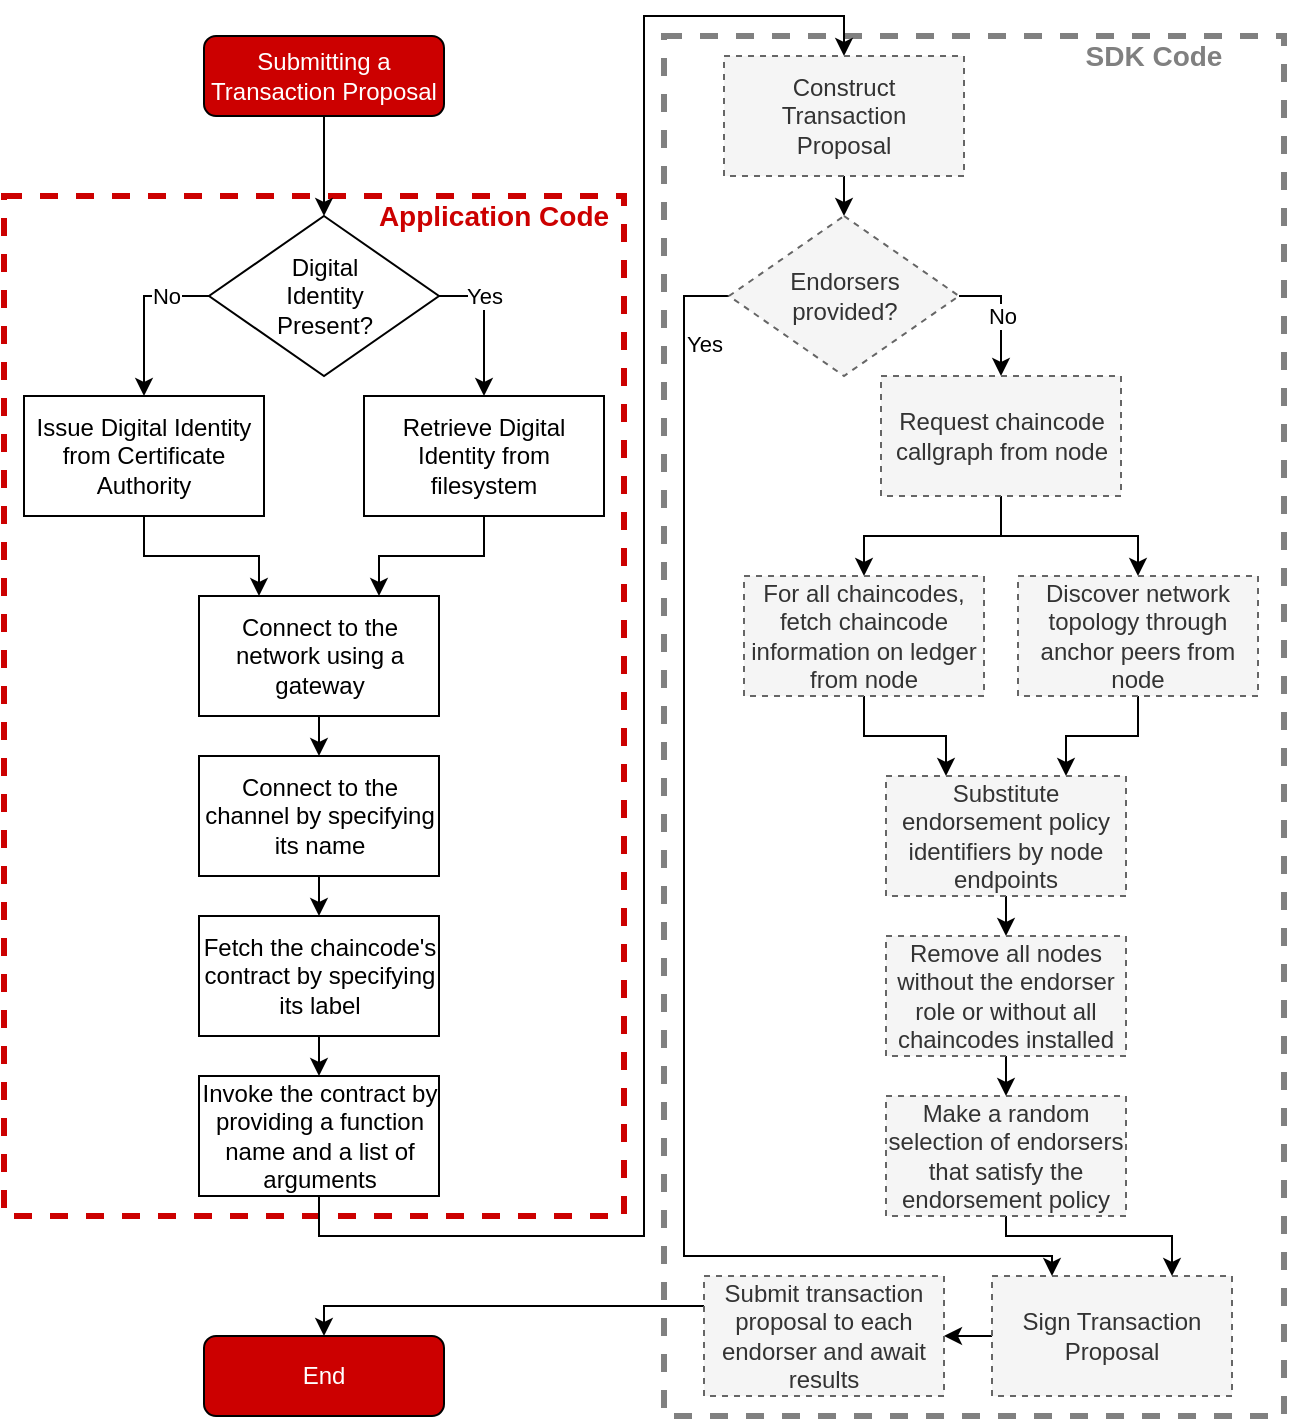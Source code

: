 <mxfile version="14.4.4" type="device"><diagram id="5NKR6qyw2bMe_eVzjQpO" name="Page-1"><mxGraphModel dx="2062" dy="1052" grid="1" gridSize="10" guides="1" tooltips="1" connect="1" arrows="1" fold="1" page="1" pageScale="1" pageWidth="827" pageHeight="1169" math="0" shadow="0"><root><mxCell id="0"/><mxCell id="1" parent="0"/><mxCell id="0O4tCPJ3fvAxVP3oP3BH-48" value="" style="rounded=0;whiteSpace=wrap;html=1;dashed=1;fillColor=none;strokeWidth=3;strokeColor=#808080;" vertex="1" parent="1"><mxGeometry x="370" y="20" width="310" height="690" as="geometry"/></mxCell><mxCell id="0O4tCPJ3fvAxVP3oP3BH-44" value="" style="rounded=0;whiteSpace=wrap;html=1;dashed=1;fillColor=none;strokeColor=#CC0000;strokeWidth=3;" vertex="1" parent="1"><mxGeometry x="40" y="100" width="310" height="510" as="geometry"/></mxCell><mxCell id="0O4tCPJ3fvAxVP3oP3BH-5" style="edgeStyle=orthogonalEdgeStyle;rounded=0;orthogonalLoop=1;jettySize=auto;html=1;exitX=0.5;exitY=1;exitDx=0;exitDy=0;fontColor=#FFFFFF;" edge="1" parent="1" source="0O4tCPJ3fvAxVP3oP3BH-1" target="0O4tCPJ3fvAxVP3oP3BH-4"><mxGeometry relative="1" as="geometry"/></mxCell><mxCell id="0O4tCPJ3fvAxVP3oP3BH-1" value="Submitting a Transaction Proposal" style="rounded=1;whiteSpace=wrap;html=1;fillColor=#CC0000;fontColor=#FFFFFF;" vertex="1" parent="1"><mxGeometry x="140" y="20" width="120" height="40" as="geometry"/></mxCell><mxCell id="0O4tCPJ3fvAxVP3oP3BH-8" value="&lt;font color=&quot;#000000&quot;&gt;No&lt;/font&gt;" style="edgeStyle=orthogonalEdgeStyle;rounded=0;orthogonalLoop=1;jettySize=auto;html=1;exitX=0;exitY=0.5;exitDx=0;exitDy=0;entryX=0.5;entryY=0;entryDx=0;entryDy=0;fontColor=#FFFFFF;" edge="1" parent="1" source="0O4tCPJ3fvAxVP3oP3BH-4" target="0O4tCPJ3fvAxVP3oP3BH-7"><mxGeometry x="-0.455" relative="1" as="geometry"><mxPoint x="1" as="offset"/></mxGeometry></mxCell><mxCell id="0O4tCPJ3fvAxVP3oP3BH-10" value="Yes" style="edgeStyle=orthogonalEdgeStyle;rounded=0;orthogonalLoop=1;jettySize=auto;html=1;exitX=1;exitY=0.5;exitDx=0;exitDy=0;entryX=0.5;entryY=0;entryDx=0;entryDy=0;" edge="1" parent="1" source="0O4tCPJ3fvAxVP3oP3BH-4" target="0O4tCPJ3fvAxVP3oP3BH-9"><mxGeometry x="-0.379" relative="1" as="geometry"><mxPoint as="offset"/></mxGeometry></mxCell><mxCell id="0O4tCPJ3fvAxVP3oP3BH-4" value="Digital&lt;br&gt;Identity&lt;br&gt;Present?" style="rhombus;whiteSpace=wrap;html=1;" vertex="1" parent="1"><mxGeometry x="142.5" y="110" width="115" height="80" as="geometry"/></mxCell><mxCell id="0O4tCPJ3fvAxVP3oP3BH-12" style="edgeStyle=orthogonalEdgeStyle;rounded=0;orthogonalLoop=1;jettySize=auto;html=1;exitX=0.5;exitY=1;exitDx=0;exitDy=0;entryX=0.25;entryY=0;entryDx=0;entryDy=0;fontColor=#FFFFFF;" edge="1" parent="1" source="0O4tCPJ3fvAxVP3oP3BH-7" target="0O4tCPJ3fvAxVP3oP3BH-11"><mxGeometry relative="1" as="geometry"/></mxCell><mxCell id="0O4tCPJ3fvAxVP3oP3BH-7" value="Issue Digital Identity from Certificate Authority" style="rounded=0;whiteSpace=wrap;html=1;" vertex="1" parent="1"><mxGeometry x="50" y="200" width="120" height="60" as="geometry"/></mxCell><mxCell id="0O4tCPJ3fvAxVP3oP3BH-13" style="edgeStyle=orthogonalEdgeStyle;rounded=0;orthogonalLoop=1;jettySize=auto;html=1;exitX=0.5;exitY=1;exitDx=0;exitDy=0;entryX=0.75;entryY=0;entryDx=0;entryDy=0;fontColor=#FFFFFF;" edge="1" parent="1" source="0O4tCPJ3fvAxVP3oP3BH-9" target="0O4tCPJ3fvAxVP3oP3BH-11"><mxGeometry relative="1" as="geometry"/></mxCell><mxCell id="0O4tCPJ3fvAxVP3oP3BH-9" value="Retrieve Digital Identity from filesystem" style="rounded=0;whiteSpace=wrap;html=1;" vertex="1" parent="1"><mxGeometry x="220" y="200" width="120" height="60" as="geometry"/></mxCell><mxCell id="0O4tCPJ3fvAxVP3oP3BH-15" style="edgeStyle=orthogonalEdgeStyle;rounded=0;orthogonalLoop=1;jettySize=auto;html=1;exitX=0.5;exitY=1;exitDx=0;exitDy=0;entryX=0.5;entryY=0;entryDx=0;entryDy=0;fontColor=#FFFFFF;" edge="1" parent="1" source="0O4tCPJ3fvAxVP3oP3BH-11" target="0O4tCPJ3fvAxVP3oP3BH-14"><mxGeometry relative="1" as="geometry"/></mxCell><mxCell id="0O4tCPJ3fvAxVP3oP3BH-11" value="Connect to the network using a gateway" style="rounded=0;whiteSpace=wrap;html=1;" vertex="1" parent="1"><mxGeometry x="137.5" y="300" width="120" height="60" as="geometry"/></mxCell><mxCell id="0O4tCPJ3fvAxVP3oP3BH-17" style="edgeStyle=orthogonalEdgeStyle;rounded=0;orthogonalLoop=1;jettySize=auto;html=1;exitX=0.5;exitY=1;exitDx=0;exitDy=0;entryX=0.5;entryY=0;entryDx=0;entryDy=0;fontColor=#FFFFFF;" edge="1" parent="1" source="0O4tCPJ3fvAxVP3oP3BH-14" target="0O4tCPJ3fvAxVP3oP3BH-16"><mxGeometry relative="1" as="geometry"/></mxCell><mxCell id="0O4tCPJ3fvAxVP3oP3BH-14" value="Connect to the channel by specifying its name" style="rounded=0;whiteSpace=wrap;html=1;" vertex="1" parent="1"><mxGeometry x="137.5" y="380" width="120" height="60" as="geometry"/></mxCell><mxCell id="0O4tCPJ3fvAxVP3oP3BH-19" style="edgeStyle=orthogonalEdgeStyle;rounded=0;orthogonalLoop=1;jettySize=auto;html=1;exitX=0.5;exitY=1;exitDx=0;exitDy=0;entryX=0.5;entryY=0;entryDx=0;entryDy=0;fontColor=#FFFFFF;" edge="1" parent="1" source="0O4tCPJ3fvAxVP3oP3BH-16" target="0O4tCPJ3fvAxVP3oP3BH-18"><mxGeometry relative="1" as="geometry"/></mxCell><mxCell id="0O4tCPJ3fvAxVP3oP3BH-16" value="Fetch the chaincode's contract by specifying its label" style="rounded=0;whiteSpace=wrap;html=1;" vertex="1" parent="1"><mxGeometry x="137.5" y="460" width="120" height="60" as="geometry"/></mxCell><mxCell id="0O4tCPJ3fvAxVP3oP3BH-22" style="edgeStyle=orthogonalEdgeStyle;rounded=0;orthogonalLoop=1;jettySize=auto;html=1;exitX=0.5;exitY=1;exitDx=0;exitDy=0;fontColor=#FFFFFF;entryX=0.5;entryY=0;entryDx=0;entryDy=0;" edge="1" parent="1" source="0O4tCPJ3fvAxVP3oP3BH-18" target="0O4tCPJ3fvAxVP3oP3BH-27"><mxGeometry relative="1" as="geometry"><mxPoint x="400" y="50" as="targetPoint"/><Array as="points"><mxPoint x="198" y="620"/><mxPoint x="360" y="620"/><mxPoint x="360" y="10"/><mxPoint x="460" y="10"/></Array></mxGeometry></mxCell><mxCell id="0O4tCPJ3fvAxVP3oP3BH-18" value="Invoke the contract by providing a function name and a list of arguments" style="rounded=0;whiteSpace=wrap;html=1;" vertex="1" parent="1"><mxGeometry x="137.5" y="540" width="120" height="60" as="geometry"/></mxCell><mxCell id="0O4tCPJ3fvAxVP3oP3BH-53" style="edgeStyle=orthogonalEdgeStyle;rounded=0;orthogonalLoop=1;jettySize=auto;html=1;exitX=0;exitY=0.5;exitDx=0;exitDy=0;entryX=1;entryY=0.5;entryDx=0;entryDy=0;fontColor=#000000;" edge="1" parent="1" source="0O4tCPJ3fvAxVP3oP3BH-20" target="0O4tCPJ3fvAxVP3oP3BH-39"><mxGeometry relative="1" as="geometry"/></mxCell><mxCell id="0O4tCPJ3fvAxVP3oP3BH-20" value="Sign Transaction Proposal" style="rounded=0;whiteSpace=wrap;html=1;fillColor=#f5f5f5;strokeColor=#666666;fontColor=#333333;dashed=1;" vertex="1" parent="1"><mxGeometry x="534" y="640" width="120" height="60" as="geometry"/></mxCell><mxCell id="0O4tCPJ3fvAxVP3oP3BH-24" value="Yes" style="edgeStyle=orthogonalEdgeStyle;rounded=0;orthogonalLoop=1;jettySize=auto;html=1;exitX=0;exitY=0.5;exitDx=0;exitDy=0;entryX=0.25;entryY=0;entryDx=0;entryDy=0;" edge="1" parent="1" source="0O4tCPJ3fvAxVP3oP3BH-21" target="0O4tCPJ3fvAxVP3oP3BH-20"><mxGeometry x="-0.868" y="10" relative="1" as="geometry"><mxPoint x="511" y="640" as="targetPoint"/><Array as="points"><mxPoint x="380" y="150"/><mxPoint x="380" y="630"/><mxPoint x="564" y="630"/></Array><mxPoint as="offset"/></mxGeometry></mxCell><mxCell id="0O4tCPJ3fvAxVP3oP3BH-26" value="No" style="edgeStyle=orthogonalEdgeStyle;rounded=0;orthogonalLoop=1;jettySize=auto;html=1;exitX=1;exitY=0.5;exitDx=0;exitDy=0;entryX=0.5;entryY=0;entryDx=0;entryDy=0;" edge="1" parent="1" source="0O4tCPJ3fvAxVP3oP3BH-21" target="0O4tCPJ3fvAxVP3oP3BH-25"><mxGeometry relative="1" as="geometry"/></mxCell><mxCell id="0O4tCPJ3fvAxVP3oP3BH-21" value="Endorsers&lt;br&gt;provided?" style="rhombus;whiteSpace=wrap;html=1;fillColor=#f5f5f5;strokeColor=#666666;fontColor=#333333;dashed=1;" vertex="1" parent="1"><mxGeometry x="402.5" y="110" width="115" height="80" as="geometry"/></mxCell><mxCell id="0O4tCPJ3fvAxVP3oP3BH-31" style="edgeStyle=orthogonalEdgeStyle;rounded=0;orthogonalLoop=1;jettySize=auto;html=1;exitX=0.5;exitY=1;exitDx=0;exitDy=0;entryX=0.5;entryY=0;entryDx=0;entryDy=0;fontColor=#000000;" edge="1" parent="1" source="0O4tCPJ3fvAxVP3oP3BH-25" target="0O4tCPJ3fvAxVP3oP3BH-29"><mxGeometry relative="1" as="geometry"/></mxCell><mxCell id="0O4tCPJ3fvAxVP3oP3BH-32" style="edgeStyle=orthogonalEdgeStyle;rounded=0;orthogonalLoop=1;jettySize=auto;html=1;exitX=0.5;exitY=1;exitDx=0;exitDy=0;entryX=0.5;entryY=0;entryDx=0;entryDy=0;fontColor=#000000;" edge="1" parent="1" source="0O4tCPJ3fvAxVP3oP3BH-25" target="0O4tCPJ3fvAxVP3oP3BH-30"><mxGeometry relative="1" as="geometry"/></mxCell><mxCell id="0O4tCPJ3fvAxVP3oP3BH-25" value="Request chaincode callgraph from node" style="rounded=0;whiteSpace=wrap;html=1;fillColor=#f5f5f5;strokeColor=#666666;fontColor=#333333;dashed=1;" vertex="1" parent="1"><mxGeometry x="478.5" y="190" width="120" height="60" as="geometry"/></mxCell><mxCell id="0O4tCPJ3fvAxVP3oP3BH-28" style="edgeStyle=orthogonalEdgeStyle;rounded=0;orthogonalLoop=1;jettySize=auto;html=1;exitX=0.5;exitY=1;exitDx=0;exitDy=0;entryX=0.5;entryY=0;entryDx=0;entryDy=0;fontColor=#FFFFFF;" edge="1" parent="1" source="0O4tCPJ3fvAxVP3oP3BH-27" target="0O4tCPJ3fvAxVP3oP3BH-21"><mxGeometry relative="1" as="geometry"/></mxCell><mxCell id="0O4tCPJ3fvAxVP3oP3BH-27" value="Construct&lt;br&gt;Transaction&lt;br&gt;Proposal" style="rounded=0;whiteSpace=wrap;html=1;fillColor=#f5f5f5;strokeColor=#666666;fontColor=#333333;dashed=1;" vertex="1" parent="1"><mxGeometry x="400" y="30" width="120" height="60" as="geometry"/></mxCell><mxCell id="0O4tCPJ3fvAxVP3oP3BH-35" style="edgeStyle=orthogonalEdgeStyle;rounded=0;orthogonalLoop=1;jettySize=auto;html=1;exitX=0.5;exitY=1;exitDx=0;exitDy=0;entryX=0.25;entryY=0;entryDx=0;entryDy=0;fontColor=#000000;" edge="1" parent="1" source="0O4tCPJ3fvAxVP3oP3BH-29" target="0O4tCPJ3fvAxVP3oP3BH-33"><mxGeometry relative="1" as="geometry"/></mxCell><mxCell id="0O4tCPJ3fvAxVP3oP3BH-29" value="For all chaincodes, fetch chaincode information on ledger from node" style="rounded=0;whiteSpace=wrap;html=1;fillColor=#f5f5f5;strokeColor=#666666;fontColor=#333333;dashed=1;" vertex="1" parent="1"><mxGeometry x="410" y="290" width="120" height="60" as="geometry"/></mxCell><mxCell id="0O4tCPJ3fvAxVP3oP3BH-34" style="edgeStyle=orthogonalEdgeStyle;rounded=0;orthogonalLoop=1;jettySize=auto;html=1;exitX=0.5;exitY=1;exitDx=0;exitDy=0;entryX=0.75;entryY=0;entryDx=0;entryDy=0;fontColor=#000000;" edge="1" parent="1" source="0O4tCPJ3fvAxVP3oP3BH-30" target="0O4tCPJ3fvAxVP3oP3BH-33"><mxGeometry relative="1" as="geometry"/></mxCell><mxCell id="0O4tCPJ3fvAxVP3oP3BH-30" value="Discover network topology through anchor peers from node" style="rounded=0;whiteSpace=wrap;html=1;fillColor=#f5f5f5;strokeColor=#666666;fontColor=#333333;dashed=1;" vertex="1" parent="1"><mxGeometry x="547" y="290" width="120" height="60" as="geometry"/></mxCell><mxCell id="0O4tCPJ3fvAxVP3oP3BH-50" style="edgeStyle=orthogonalEdgeStyle;rounded=0;orthogonalLoop=1;jettySize=auto;html=1;exitX=0.5;exitY=1;exitDx=0;exitDy=0;entryX=0.5;entryY=0;entryDx=0;entryDy=0;fontColor=#000000;" edge="1" parent="1" source="0O4tCPJ3fvAxVP3oP3BH-33" target="0O4tCPJ3fvAxVP3oP3BH-49"><mxGeometry relative="1" as="geometry"/></mxCell><mxCell id="0O4tCPJ3fvAxVP3oP3BH-33" value="Substitute endorsement policy identifiers by node endpoints" style="rounded=0;whiteSpace=wrap;html=1;fillColor=#f5f5f5;strokeColor=#666666;fontColor=#333333;dashed=1;" vertex="1" parent="1"><mxGeometry x="481" y="390" width="120" height="60" as="geometry"/></mxCell><mxCell id="0O4tCPJ3fvAxVP3oP3BH-52" style="edgeStyle=orthogonalEdgeStyle;rounded=0;orthogonalLoop=1;jettySize=auto;html=1;exitX=0.5;exitY=1;exitDx=0;exitDy=0;entryX=0.75;entryY=0;entryDx=0;entryDy=0;fontColor=#000000;" edge="1" parent="1" source="0O4tCPJ3fvAxVP3oP3BH-36" target="0O4tCPJ3fvAxVP3oP3BH-20"><mxGeometry relative="1" as="geometry"><Array as="points"><mxPoint x="541" y="620"/><mxPoint x="624" y="620"/></Array></mxGeometry></mxCell><mxCell id="0O4tCPJ3fvAxVP3oP3BH-36" value="Make a random selection of endorsers that satisfy the endorsement policy" style="rounded=0;whiteSpace=wrap;html=1;fillColor=#f5f5f5;strokeColor=#666666;fontColor=#333333;dashed=1;" vertex="1" parent="1"><mxGeometry x="481" y="550" width="120" height="60" as="geometry"/></mxCell><mxCell id="0O4tCPJ3fvAxVP3oP3BH-43" style="edgeStyle=orthogonalEdgeStyle;rounded=0;orthogonalLoop=1;jettySize=auto;html=1;exitX=0;exitY=0.25;exitDx=0;exitDy=0;entryX=0.5;entryY=0;entryDx=0;entryDy=0;fontColor=#000000;" edge="1" parent="1" source="0O4tCPJ3fvAxVP3oP3BH-39" target="0O4tCPJ3fvAxVP3oP3BH-41"><mxGeometry relative="1" as="geometry"><Array as="points"><mxPoint x="200" y="655"/></Array></mxGeometry></mxCell><mxCell id="0O4tCPJ3fvAxVP3oP3BH-39" value="Submit transaction proposal to each endorser and await results" style="rounded=0;whiteSpace=wrap;html=1;fillColor=#f5f5f5;strokeColor=#666666;fontColor=#333333;dashed=1;" vertex="1" parent="1"><mxGeometry x="390" y="640" width="120" height="60" as="geometry"/></mxCell><mxCell id="0O4tCPJ3fvAxVP3oP3BH-41" value="End" style="rounded=1;whiteSpace=wrap;html=1;fillColor=#CC0000;fontColor=#FFFFFF;" vertex="1" parent="1"><mxGeometry x="140" y="670" width="120" height="40" as="geometry"/></mxCell><mxCell id="0O4tCPJ3fvAxVP3oP3BH-45" value="&lt;b&gt;&lt;font color=&quot;#cc0000&quot; style=&quot;font-size: 14px&quot;&gt;Application Code&lt;/font&gt;&lt;/b&gt;" style="text;html=1;strokeColor=none;fillColor=none;align=center;verticalAlign=middle;whiteSpace=wrap;rounded=0;dashed=1;fontColor=#000000;" vertex="1" parent="1"><mxGeometry x="220" y="100" width="130" height="20" as="geometry"/></mxCell><mxCell id="0O4tCPJ3fvAxVP3oP3BH-46" value="&lt;b&gt;&lt;font style=&quot;font-size: 14px&quot; color=&quot;#808080&quot;&gt;SDK Code&lt;/font&gt;&lt;/b&gt;" style="text;html=1;strokeColor=none;fillColor=none;align=center;verticalAlign=middle;whiteSpace=wrap;rounded=0;dashed=1;fontColor=#000000;" vertex="1" parent="1"><mxGeometry x="550" y="20" width="130" height="20" as="geometry"/></mxCell><mxCell id="0O4tCPJ3fvAxVP3oP3BH-51" style="edgeStyle=orthogonalEdgeStyle;rounded=0;orthogonalLoop=1;jettySize=auto;html=1;exitX=0.5;exitY=1;exitDx=0;exitDy=0;entryX=0.5;entryY=0;entryDx=0;entryDy=0;fontColor=#000000;" edge="1" parent="1" source="0O4tCPJ3fvAxVP3oP3BH-49" target="0O4tCPJ3fvAxVP3oP3BH-36"><mxGeometry relative="1" as="geometry"/></mxCell><mxCell id="0O4tCPJ3fvAxVP3oP3BH-49" value="Remove all nodes without the endorser role or without all chaincodes installed" style="rounded=0;whiteSpace=wrap;html=1;fillColor=#f5f5f5;strokeColor=#666666;fontColor=#333333;dashed=1;" vertex="1" parent="1"><mxGeometry x="481" y="470" width="120" height="60" as="geometry"/></mxCell></root></mxGraphModel></diagram></mxfile>